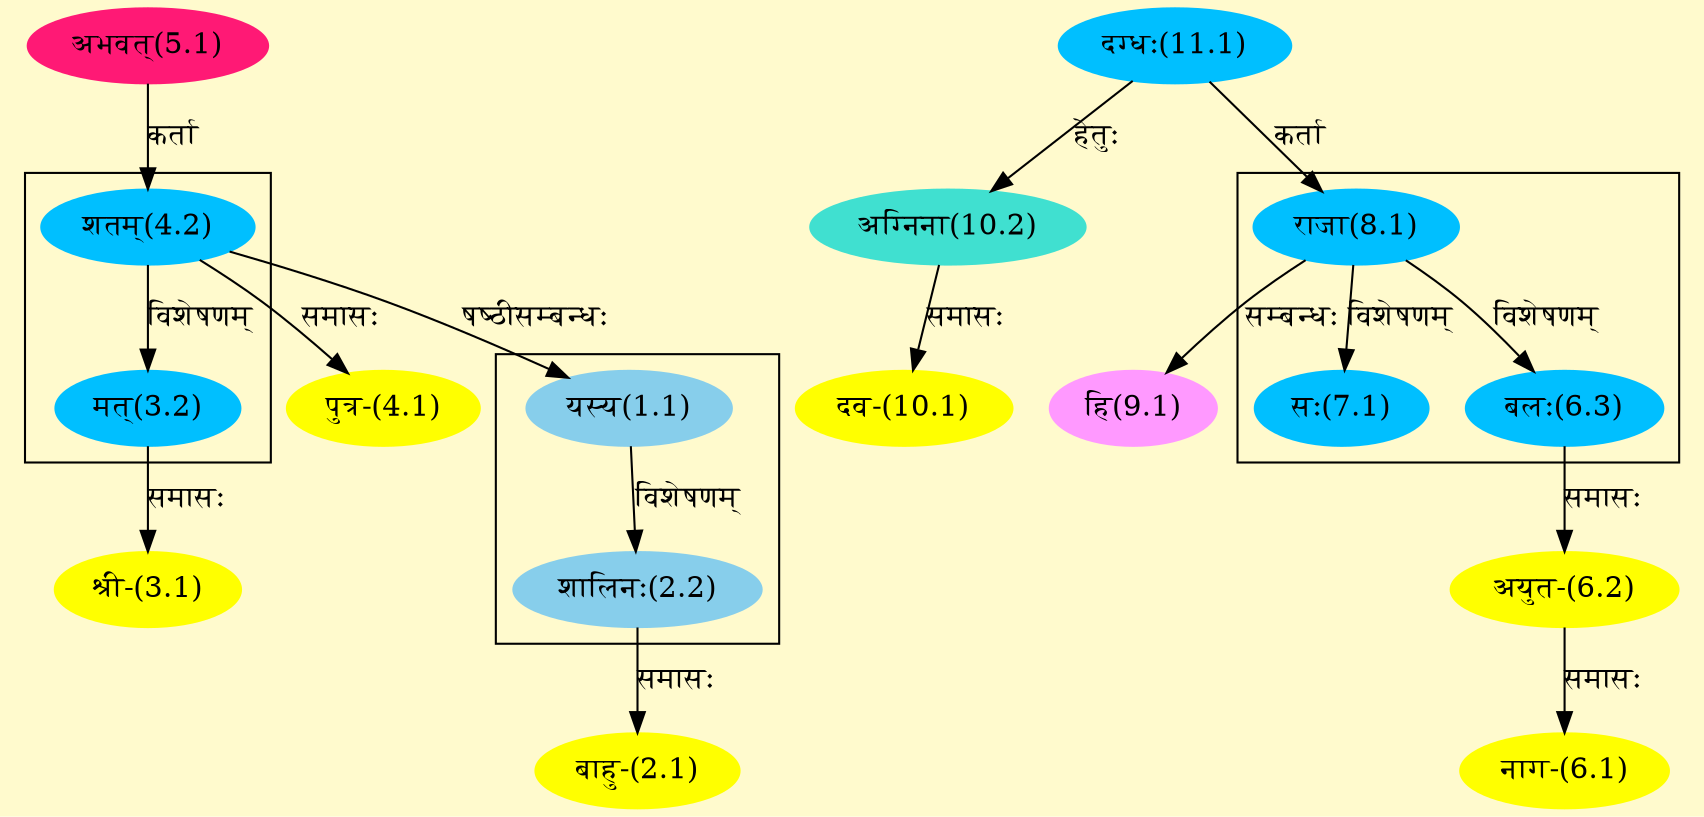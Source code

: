 digraph G{
rankdir=BT;
 compound=true;
 bgcolor="lemonchiffon1";

subgraph cluster_1{
Node2_2 [style=filled, color="#87CEEB" label = "शालिनः(2.2)"]
Node1_1 [style=filled, color="#87CEEB" label = "यस्य(1.1)"]

}

subgraph cluster_2{
Node3_2 [style=filled, color="#00BFFF" label = "मत्(3.2)"]
Node4_2 [style=filled, color="#00BFFF" label = "शतम्(4.2)"]

}

subgraph cluster_3{
Node6_3 [style=filled, color="#00BFFF" label = "बलः(6.3)"]
Node8_1 [style=filled, color="#00BFFF" label = "राजा(8.1)"]
Node7_1 [style=filled, color="#00BFFF" label = "सः(7.1)"]

}
Node1_1 [style=filled, color="#87CEEB" label = "यस्य(1.1)"]
Node4_2 [style=filled, color="#00BFFF" label = "शतम्(4.2)"]
Node2_1 [style=filled, color="#FFFF00" label = "बाहु-(2.1)"]
Node2_2 [style=filled, color="#87CEEB" label = "शालिनः(2.2)"]
Node3_1 [style=filled, color="#FFFF00" label = "श्री-(3.1)"]
Node3_2 [style=filled, color="#00BFFF" label = "मत्(3.2)"]
Node4_1 [style=filled, color="#FFFF00" label = "पुत्र-(4.1)"]
Node5_1 [style=filled, color="#FF1975" label = "अभवत्(5.1)"]
Node6_1 [style=filled, color="#FFFF00" label = "नाग-(6.1)"]
Node6_2 [style=filled, color="#FFFF00" label = "अयुत-(6.2)"]
Node6_3 [style=filled, color="#00BFFF" label = "बलः(6.3)"]
Node8_1 [style=filled, color="#00BFFF" label = "राजा(8.1)"]
Node11_1 [style=filled, color="#00BFFF" label = "दग्धः(11.1)"]
Node9_1 [style=filled, color="#FF99FF" label = "हि(9.1)"]
Node10_1 [style=filled, color="#FFFF00" label = "दव-(10.1)"]
Node10_2 [style=filled, color="#40E0D0" label = "अग्निना(10.2)"]
/* Start of Relations section */

Node1_1 -> Node4_2 [  label="षष्ठीसम्बन्धः"  dir="back" ]
Node2_1 -> Node2_2 [  label="समासः"  dir="back" ]
Node2_2 -> Node1_1 [  label="विशेषणम्"  dir="back" ]
Node3_1 -> Node3_2 [  label="समासः"  dir="back" ]
Node3_2 -> Node4_2 [  label="विशेषणम्"  dir="back" ]
Node4_1 -> Node4_2 [  label="समासः"  dir="back" ]
Node4_2 -> Node5_1 [  label="कर्ता"  dir="back" ]
Node6_1 -> Node6_2 [  label="समासः"  dir="back" ]
Node6_2 -> Node6_3 [  label="समासः"  dir="back" ]
Node6_3 -> Node8_1 [  label="विशेषणम्"  dir="back" ]
Node7_1 -> Node8_1 [  label="विशेषणम्"  dir="back" ]
Node8_1 -> Node11_1 [  label="कर्ता"  dir="back" ]
Node9_1 -> Node8_1 [  label="सम्बन्धः"  dir="back" ]
Node10_1 -> Node10_2 [  label="समासः"  dir="back" ]
Node10_2 -> Node11_1 [  label="हेतुः"  dir="back" ]
}
